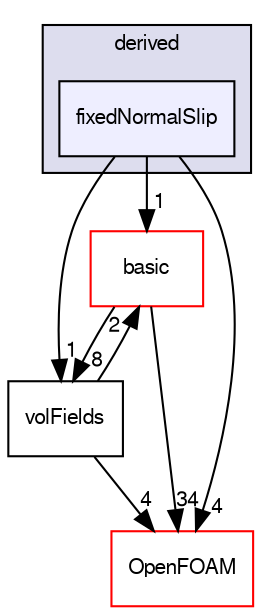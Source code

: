 digraph "src/finiteVolume/fields/fvPatchFields/derived/fixedNormalSlip" {
  bgcolor=transparent;
  compound=true
  node [ fontsize="10", fontname="FreeSans"];
  edge [ labelfontsize="10", labelfontname="FreeSans"];
  subgraph clusterdir_ece9aa6b5af9a7776a75b0c1993b0910 {
    graph [ bgcolor="#ddddee", pencolor="black", label="derived" fontname="FreeSans", fontsize="10", URL="dir_ece9aa6b5af9a7776a75b0c1993b0910.html"]
  dir_d5a3f75fa6981f06942769a5ee8d1933 [shape=box, label="fixedNormalSlip", style="filled", fillcolor="#eeeeff", pencolor="black", URL="dir_d5a3f75fa6981f06942769a5ee8d1933.html"];
  }
  dir_546b14c9025d30bb5b92fa069dbdd82c [shape=box label="basic" color="red" URL="dir_546b14c9025d30bb5b92fa069dbdd82c.html"];
  dir_bd8bf7fa65467c460a50eacc456ce356 [shape=box label="volFields" URL="dir_bd8bf7fa65467c460a50eacc456ce356.html"];
  dir_c5473ff19b20e6ec4dfe5c310b3778a8 [shape=box label="OpenFOAM" color="red" URL="dir_c5473ff19b20e6ec4dfe5c310b3778a8.html"];
  dir_d5a3f75fa6981f06942769a5ee8d1933->dir_546b14c9025d30bb5b92fa069dbdd82c [headlabel="1", labeldistance=1.5 headhref="dir_000826_000785.html"];
  dir_d5a3f75fa6981f06942769a5ee8d1933->dir_bd8bf7fa65467c460a50eacc456ce356 [headlabel="1", labeldistance=1.5 headhref="dir_000826_000903.html"];
  dir_d5a3f75fa6981f06942769a5ee8d1933->dir_c5473ff19b20e6ec4dfe5c310b3778a8 [headlabel="4", labeldistance=1.5 headhref="dir_000826_001732.html"];
  dir_546b14c9025d30bb5b92fa069dbdd82c->dir_bd8bf7fa65467c460a50eacc456ce356 [headlabel="8", labeldistance=1.5 headhref="dir_000785_000903.html"];
  dir_546b14c9025d30bb5b92fa069dbdd82c->dir_c5473ff19b20e6ec4dfe5c310b3778a8 [headlabel="34", labeldistance=1.5 headhref="dir_000785_001732.html"];
  dir_bd8bf7fa65467c460a50eacc456ce356->dir_546b14c9025d30bb5b92fa069dbdd82c [headlabel="2", labeldistance=1.5 headhref="dir_000903_000785.html"];
  dir_bd8bf7fa65467c460a50eacc456ce356->dir_c5473ff19b20e6ec4dfe5c310b3778a8 [headlabel="4", labeldistance=1.5 headhref="dir_000903_001732.html"];
}
